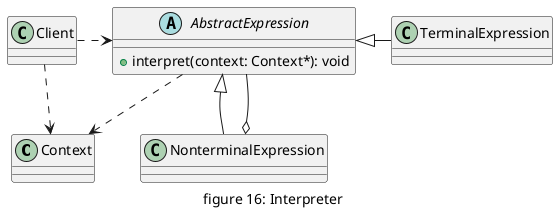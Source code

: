 @startuml "figure16_interpreter"
caption figure 16: Interpreter

class Context{}
abstract class AbstractExpression{
    + interpret(context: Context*): void
}
class TerminalExpression{}
class NonterminalExpression{}
class Client{}

AbstractExpression <|-right- TerminalExpression
AbstractExpression <|-- NonterminalExpression
AbstractExpression --o NonterminalExpression
AbstractExpression ..> Context

Client ..> Context
Client .right.> AbstractExpression
@enduml